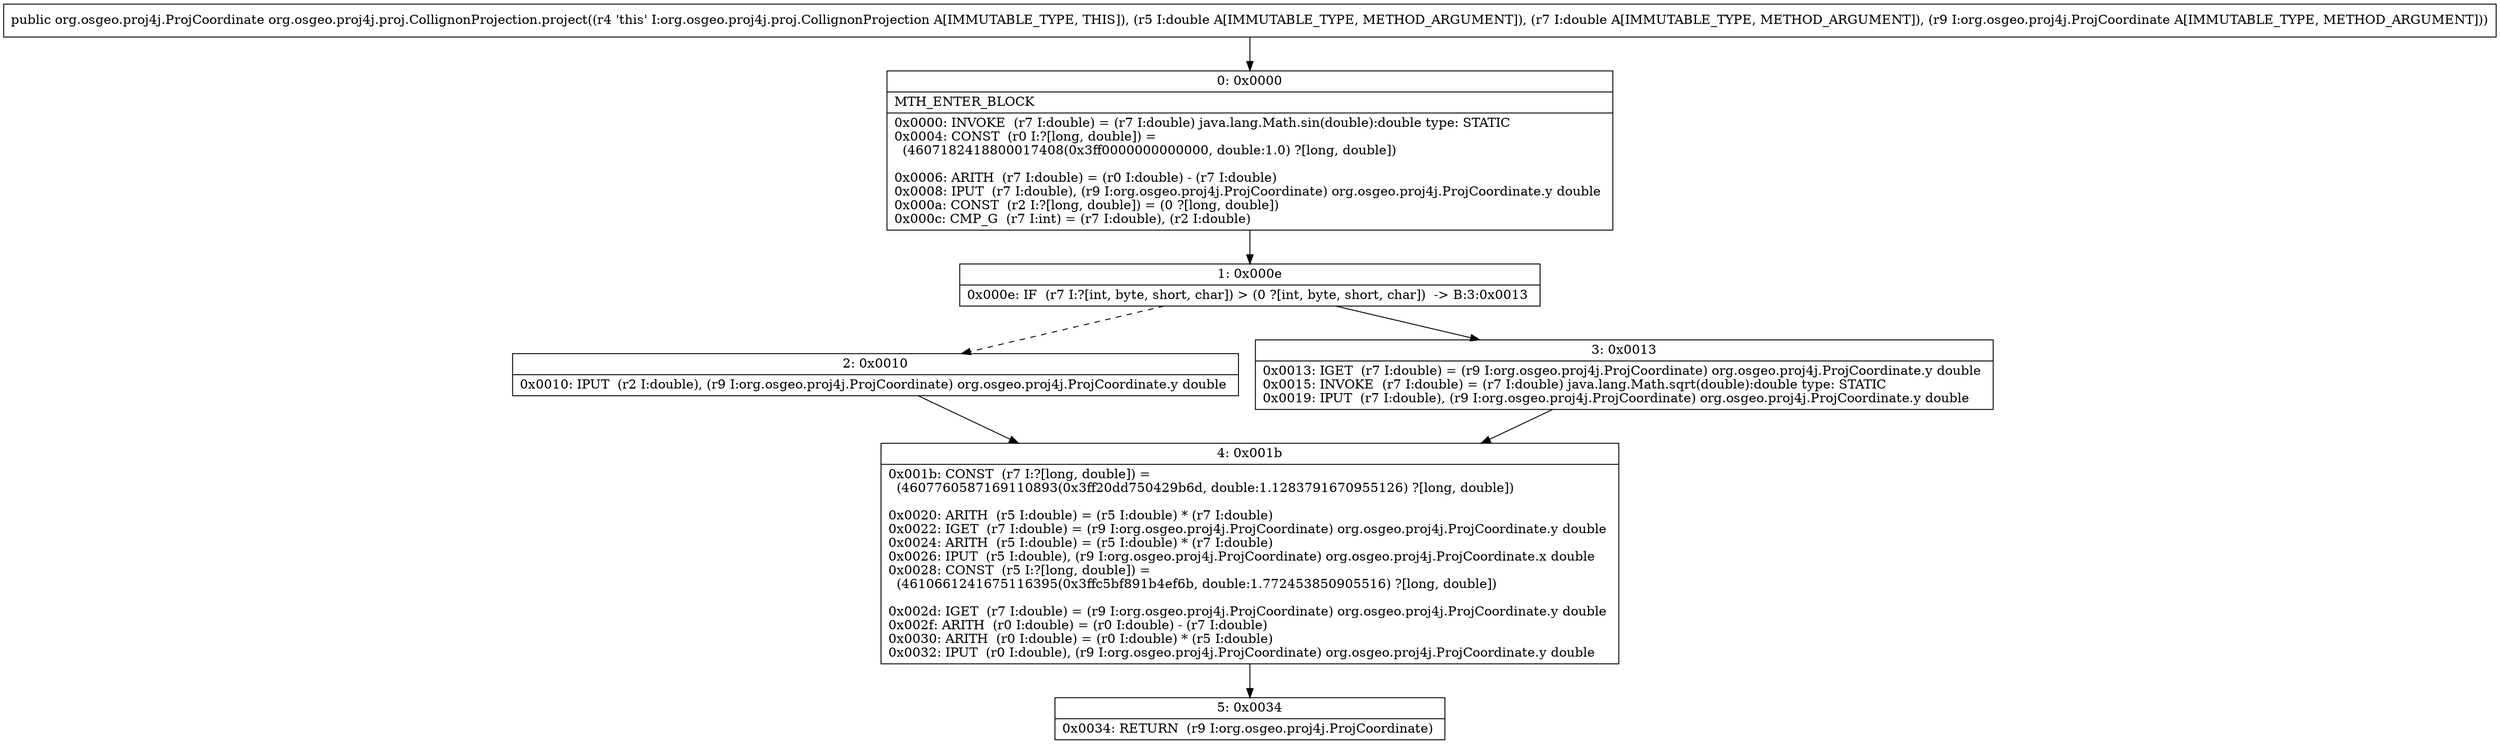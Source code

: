 digraph "CFG fororg.osgeo.proj4j.proj.CollignonProjection.project(DDLorg\/osgeo\/proj4j\/ProjCoordinate;)Lorg\/osgeo\/proj4j\/ProjCoordinate;" {
Node_0 [shape=record,label="{0\:\ 0x0000|MTH_ENTER_BLOCK\l|0x0000: INVOKE  (r7 I:double) = (r7 I:double) java.lang.Math.sin(double):double type: STATIC \l0x0004: CONST  (r0 I:?[long, double]) = \l  (4607182418800017408(0x3ff0000000000000, double:1.0) ?[long, double])\l \l0x0006: ARITH  (r7 I:double) = (r0 I:double) \- (r7 I:double) \l0x0008: IPUT  (r7 I:double), (r9 I:org.osgeo.proj4j.ProjCoordinate) org.osgeo.proj4j.ProjCoordinate.y double \l0x000a: CONST  (r2 I:?[long, double]) = (0 ?[long, double]) \l0x000c: CMP_G  (r7 I:int) = (r7 I:double), (r2 I:double) \l}"];
Node_1 [shape=record,label="{1\:\ 0x000e|0x000e: IF  (r7 I:?[int, byte, short, char]) \> (0 ?[int, byte, short, char])  \-\> B:3:0x0013 \l}"];
Node_2 [shape=record,label="{2\:\ 0x0010|0x0010: IPUT  (r2 I:double), (r9 I:org.osgeo.proj4j.ProjCoordinate) org.osgeo.proj4j.ProjCoordinate.y double \l}"];
Node_3 [shape=record,label="{3\:\ 0x0013|0x0013: IGET  (r7 I:double) = (r9 I:org.osgeo.proj4j.ProjCoordinate) org.osgeo.proj4j.ProjCoordinate.y double \l0x0015: INVOKE  (r7 I:double) = (r7 I:double) java.lang.Math.sqrt(double):double type: STATIC \l0x0019: IPUT  (r7 I:double), (r9 I:org.osgeo.proj4j.ProjCoordinate) org.osgeo.proj4j.ProjCoordinate.y double \l}"];
Node_4 [shape=record,label="{4\:\ 0x001b|0x001b: CONST  (r7 I:?[long, double]) = \l  (4607760587169110893(0x3ff20dd750429b6d, double:1.1283791670955126) ?[long, double])\l \l0x0020: ARITH  (r5 I:double) = (r5 I:double) * (r7 I:double) \l0x0022: IGET  (r7 I:double) = (r9 I:org.osgeo.proj4j.ProjCoordinate) org.osgeo.proj4j.ProjCoordinate.y double \l0x0024: ARITH  (r5 I:double) = (r5 I:double) * (r7 I:double) \l0x0026: IPUT  (r5 I:double), (r9 I:org.osgeo.proj4j.ProjCoordinate) org.osgeo.proj4j.ProjCoordinate.x double \l0x0028: CONST  (r5 I:?[long, double]) = \l  (4610661241675116395(0x3ffc5bf891b4ef6b, double:1.772453850905516) ?[long, double])\l \l0x002d: IGET  (r7 I:double) = (r9 I:org.osgeo.proj4j.ProjCoordinate) org.osgeo.proj4j.ProjCoordinate.y double \l0x002f: ARITH  (r0 I:double) = (r0 I:double) \- (r7 I:double) \l0x0030: ARITH  (r0 I:double) = (r0 I:double) * (r5 I:double) \l0x0032: IPUT  (r0 I:double), (r9 I:org.osgeo.proj4j.ProjCoordinate) org.osgeo.proj4j.ProjCoordinate.y double \l}"];
Node_5 [shape=record,label="{5\:\ 0x0034|0x0034: RETURN  (r9 I:org.osgeo.proj4j.ProjCoordinate) \l}"];
MethodNode[shape=record,label="{public org.osgeo.proj4j.ProjCoordinate org.osgeo.proj4j.proj.CollignonProjection.project((r4 'this' I:org.osgeo.proj4j.proj.CollignonProjection A[IMMUTABLE_TYPE, THIS]), (r5 I:double A[IMMUTABLE_TYPE, METHOD_ARGUMENT]), (r7 I:double A[IMMUTABLE_TYPE, METHOD_ARGUMENT]), (r9 I:org.osgeo.proj4j.ProjCoordinate A[IMMUTABLE_TYPE, METHOD_ARGUMENT])) }"];
MethodNode -> Node_0;
Node_0 -> Node_1;
Node_1 -> Node_2[style=dashed];
Node_1 -> Node_3;
Node_2 -> Node_4;
Node_3 -> Node_4;
Node_4 -> Node_5;
}

